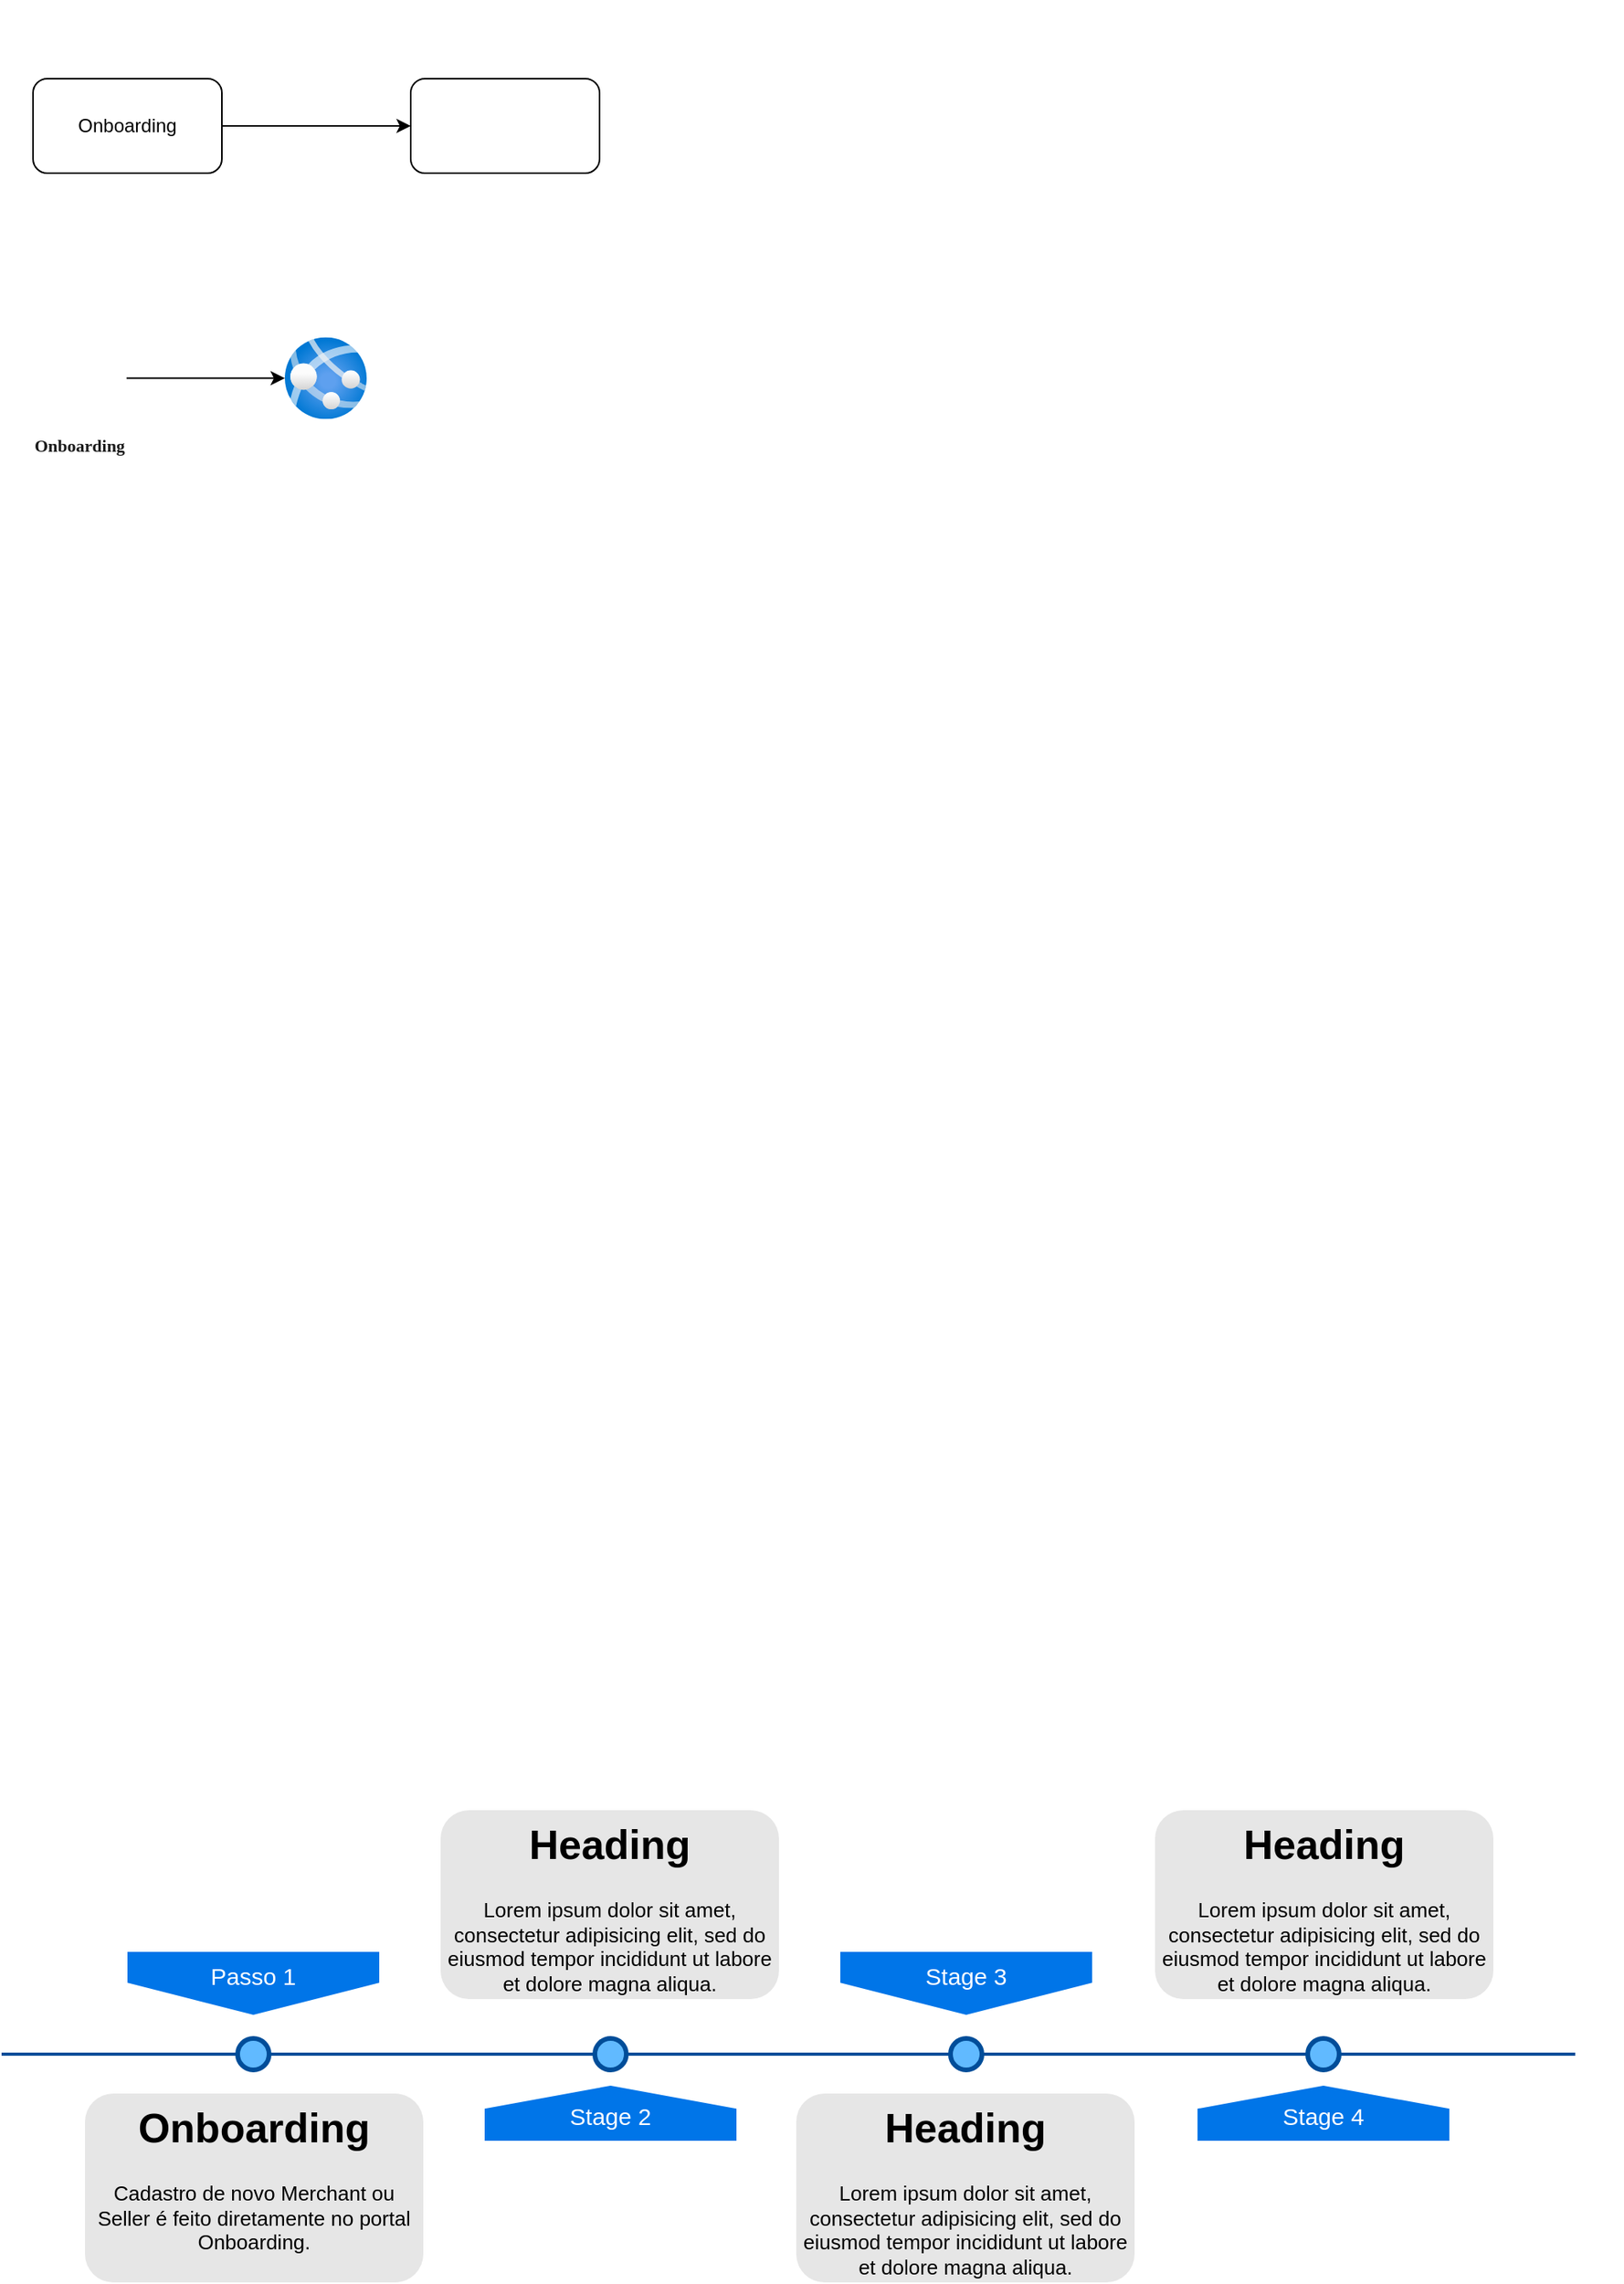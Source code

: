 <mxfile version="14.9.9" type="github">
  <diagram name="Page-1" id="82e54ff1-d628-8f03-85c4-9753963a91cd">
    <mxGraphModel dx="1422" dy="762" grid="1" gridSize="10" guides="1" tooltips="1" connect="1" arrows="1" fold="1" page="1" pageScale="1" pageWidth="1100" pageHeight="850" background="none" math="0" shadow="0">
      <root>
        <mxCell id="0" />
        <mxCell id="1" parent="0" />
        <mxCell id="4ec97bd9e5d20128-1" value="" style="line;strokeWidth=2;html=1;fillColor=none;fontSize=28;fontColor=#004D99;strokeColor=#004D99;" parent="1" vertex="1">
          <mxGeometry x="50" y="1310" width="1000" height="10" as="geometry" />
        </mxCell>
        <mxCell id="4ec97bd9e5d20128-5" value="Passo 1" style="shape=offPageConnector;whiteSpace=wrap;html=1;fillColor=#0075E8;fontSize=15;fontColor=#FFFFFF;size=0.509;verticalAlign=top;strokeColor=none;" parent="1" vertex="1">
          <mxGeometry x="130" y="1250" width="160" height="40" as="geometry" />
        </mxCell>
        <mxCell id="4ec97bd9e5d20128-6" value="&lt;span&gt;Stage 3&lt;/span&gt;" style="shape=offPageConnector;whiteSpace=wrap;html=1;fillColor=#0075E8;fontSize=15;fontColor=#FFFFFF;size=0.509;verticalAlign=top;strokeColor=none;" parent="1" vertex="1">
          <mxGeometry x="583" y="1250" width="160" height="40" as="geometry" />
        </mxCell>
        <mxCell id="4ec97bd9e5d20128-7" value="&lt;span&gt;Stage 2&lt;/span&gt;" style="shape=offPageConnector;whiteSpace=wrap;html=1;fillColor=#0075E8;fontSize=15;fontColor=#FFFFFF;size=0.418;flipV=1;verticalAlign=bottom;strokeColor=none;spacingBottom=4;" parent="1" vertex="1">
          <mxGeometry x="357" y="1335" width="160" height="35" as="geometry" />
        </mxCell>
        <mxCell id="4ec97bd9e5d20128-8" value="&lt;span&gt;Stage 4&lt;/span&gt;" style="shape=offPageConnector;whiteSpace=wrap;html=1;fillColor=#0075E8;fontSize=15;fontColor=#FFFFFF;size=0.418;flipV=1;verticalAlign=bottom;strokeColor=none;spacingBottom=4;" parent="1" vertex="1">
          <mxGeometry x="810" y="1335" width="160" height="35" as="geometry" />
        </mxCell>
        <mxCell id="4ec97bd9e5d20128-9" value="" style="ellipse;whiteSpace=wrap;html=1;fillColor=#61BAFF;fontSize=28;fontColor=#004D99;strokeWidth=3;strokeColor=#004D99;" parent="1" vertex="1">
          <mxGeometry x="200" y="1305" width="20" height="20" as="geometry" />
        </mxCell>
        <mxCell id="4ec97bd9e5d20128-10" value="" style="ellipse;whiteSpace=wrap;html=1;fillColor=#61BAFF;fontSize=28;fontColor=#004D99;strokeWidth=3;strokeColor=#004D99;" parent="1" vertex="1">
          <mxGeometry x="427" y="1305" width="20" height="20" as="geometry" />
        </mxCell>
        <mxCell id="4ec97bd9e5d20128-11" value="" style="ellipse;whiteSpace=wrap;html=1;fillColor=#61BAFF;fontSize=28;fontColor=#004D99;strokeWidth=3;strokeColor=#004D99;" parent="1" vertex="1">
          <mxGeometry x="653" y="1305" width="20" height="20" as="geometry" />
        </mxCell>
        <mxCell id="4ec97bd9e5d20128-13" value="" style="ellipse;whiteSpace=wrap;html=1;fillColor=#61BAFF;fontSize=28;fontColor=#004D99;strokeWidth=3;strokeColor=#004D99;" parent="1" vertex="1">
          <mxGeometry x="880" y="1305" width="20" height="20" as="geometry" />
        </mxCell>
        <mxCell id="4ec97bd9e5d20128-14" value="&lt;h1&gt;Onboarding&lt;/h1&gt;&lt;p&gt;Cadastro de novo Merchant ou Seller é feito diretamente no portal Onboarding.&lt;/p&gt;" style="text;html=1;spacing=5;spacingTop=-20;whiteSpace=wrap;overflow=hidden;strokeColor=none;strokeWidth=3;fillColor=#E6E6E6;fontSize=13;fontColor=#000000;align=center;rounded=1;" parent="1" vertex="1">
          <mxGeometry x="103" y="1340" width="215" height="120" as="geometry" />
        </mxCell>
        <mxCell id="4ec97bd9e5d20128-16" value="&lt;h1&gt;Heading&lt;/h1&gt;&lt;p&gt;Lorem ipsum dolor sit amet, consectetur adipisicing elit, sed do eiusmod tempor incididunt ut labore et dolore magna aliqua.&lt;/p&gt;" style="text;html=1;spacing=5;spacingTop=-20;whiteSpace=wrap;overflow=hidden;strokeColor=none;strokeWidth=3;fillColor=#E6E6E6;fontSize=13;fontColor=#000000;align=center;rounded=1;" parent="1" vertex="1">
          <mxGeometry x="329" y="1160" width="215" height="120" as="geometry" />
        </mxCell>
        <mxCell id="4ec97bd9e5d20128-17" value="&lt;h1&gt;Heading&lt;/h1&gt;&lt;p&gt;Lorem ipsum dolor sit amet, consectetur adipisicing elit, sed do eiusmod tempor incididunt ut labore et dolore magna aliqua.&lt;/p&gt;" style="text;html=1;spacing=5;spacingTop=-20;whiteSpace=wrap;overflow=hidden;strokeColor=none;strokeWidth=3;fillColor=#E6E6E6;fontSize=13;fontColor=#000000;align=center;rounded=1;" parent="1" vertex="1">
          <mxGeometry x="555" y="1340" width="215" height="120" as="geometry" />
        </mxCell>
        <mxCell id="4ec97bd9e5d20128-18" value="&lt;h1&gt;Heading&lt;/h1&gt;&lt;p&gt;Lorem ipsum dolor sit amet, consectetur adipisicing elit, sed do eiusmod tempor incididunt ut labore et dolore magna aliqua.&lt;/p&gt;" style="text;html=1;spacing=5;spacingTop=-20;whiteSpace=wrap;overflow=hidden;strokeColor=none;strokeWidth=3;fillColor=#E6E6E6;fontSize=13;fontColor=#000000;align=center;rounded=1;" parent="1" vertex="1">
          <mxGeometry x="783" y="1160" width="215" height="120" as="geometry" />
        </mxCell>
        <mxCell id="Mf4_1ckjN7e7y90KftY9-1" value="Onboarding" style="rounded=1;whiteSpace=wrap;html=1;" vertex="1" parent="1">
          <mxGeometry x="70" y="60" width="120" height="60" as="geometry" />
        </mxCell>
        <mxCell id="Mf4_1ckjN7e7y90KftY9-2" value="" style="rounded=1;whiteSpace=wrap;html=1;" vertex="1" parent="1">
          <mxGeometry x="310" y="60" width="120" height="60" as="geometry" />
        </mxCell>
        <mxCell id="Mf4_1ckjN7e7y90KftY9-3" value="" style="edgeStyle=elbowEdgeStyle;elbow=horizontal;endArrow=classic;html=1;exitX=1;exitY=0.5;exitDx=0;exitDy=0;" edge="1" parent="1" source="Mf4_1ckjN7e7y90KftY9-1">
          <mxGeometry width="50" height="50" relative="1" as="geometry">
            <mxPoint x="520" y="420" as="sourcePoint" />
            <mxPoint x="310" y="90" as="targetPoint" />
          </mxGeometry>
        </mxCell>
        <mxCell id="Mf4_1ckjN7e7y90KftY9-8" value="" style="shape=image;imageAspect=0;aspect=fixed;verticalLabelPosition=bottom;verticalAlign=top;image=https://site.getnet.com.br/wp-content/uploads/2021/08/logo-getnet.png;" vertex="1" parent="1">
          <mxGeometry x="78.5" y="210" width="49.5" height="10.58" as="geometry" />
        </mxCell>
        <mxCell id="tYnxzuMNjuFdlMqZ6TYP-2" style="edgeStyle=orthogonalEdgeStyle;rounded=0;orthogonalLoop=1;jettySize=auto;html=1;exitX=1;exitY=0.5;exitDx=0;exitDy=0;fontFamily=Verdana;fontSize=11;fontColor=#FF0000;" edge="1" parent="1" source="Mf4_1ckjN7e7y90KftY9-11" target="tYnxzuMNjuFdlMqZ6TYP-1">
          <mxGeometry relative="1" as="geometry" />
        </mxCell>
        <mxCell id="Mf4_1ckjN7e7y90KftY9-11" value="Onboarding" style="shape=image;imageAspect=0;aspect=fixed;verticalLabelPosition=bottom;verticalAlign=top;image=https://www.auttar.com.br/wp-content/uploads/2015/07/multiplataforma-50x50.jpg;fontFamily=Verdana;fontStyle=1;fontSize=11;fontColor=#1A1A1A;" vertex="1" parent="1">
          <mxGeometry x="70" y="220.58" width="59.42" height="59.42" as="geometry" />
        </mxCell>
        <mxCell id="Mf4_1ckjN7e7y90KftY9-12" value="" style="shape=image;imageAspect=0;aspect=fixed;verticalLabelPosition=bottom;verticalAlign=top;image=https://www.auttar.com.br/wp-content/uploads/2015/07/pos-50x50.png;" vertex="1" parent="1">
          <mxGeometry x="1020" y="10" width="60" height="60" as="geometry" />
        </mxCell>
        <mxCell id="Mf4_1ckjN7e7y90KftY9-13" value="" style="shape=image;imageAspect=0;aspect=fixed;verticalLabelPosition=bottom;verticalAlign=top;image=https://www.auttar.com.br/wp-content/uploads/2015/07/ecommerce1-50x50.png;" vertex="1" parent="1">
          <mxGeometry x="1020" y="90" width="60" height="60" as="geometry" />
        </mxCell>
        <mxCell id="Mf4_1ckjN7e7y90KftY9-14" value="" style="shape=image;imageAspect=0;aspect=fixed;verticalLabelPosition=bottom;verticalAlign=top;image=https://www.auttar.com.br/wp-content/uploads/2015/07/mobile-50x50.png;" vertex="1" parent="1">
          <mxGeometry x="1025" y="180" width="50" height="50" as="geometry" />
        </mxCell>
        <mxCell id="tYnxzuMNjuFdlMqZ6TYP-1" value="" style="aspect=fixed;html=1;points=[];align=center;image;fontSize=12;image=img/lib/azure2/app_services/App_Services.svg;" vertex="1" parent="1">
          <mxGeometry x="230" y="224.29" width="52" height="52" as="geometry" />
        </mxCell>
      </root>
    </mxGraphModel>
  </diagram>
</mxfile>
